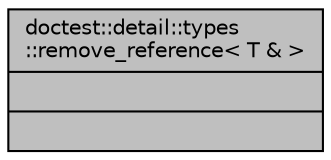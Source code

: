 digraph "doctest::detail::types::remove_reference&lt; T &amp; &gt;"
{
 // LATEX_PDF_SIZE
  edge [fontname="Helvetica",fontsize="10",labelfontname="Helvetica",labelfontsize="10"];
  node [fontname="Helvetica",fontsize="10",shape=record];
  Node1 [label="{doctest::detail::types\l::remove_reference\< T & \>\n||}",height=0.2,width=0.4,color="black", fillcolor="grey75", style="filled", fontcolor="black",tooltip=" "];
}

